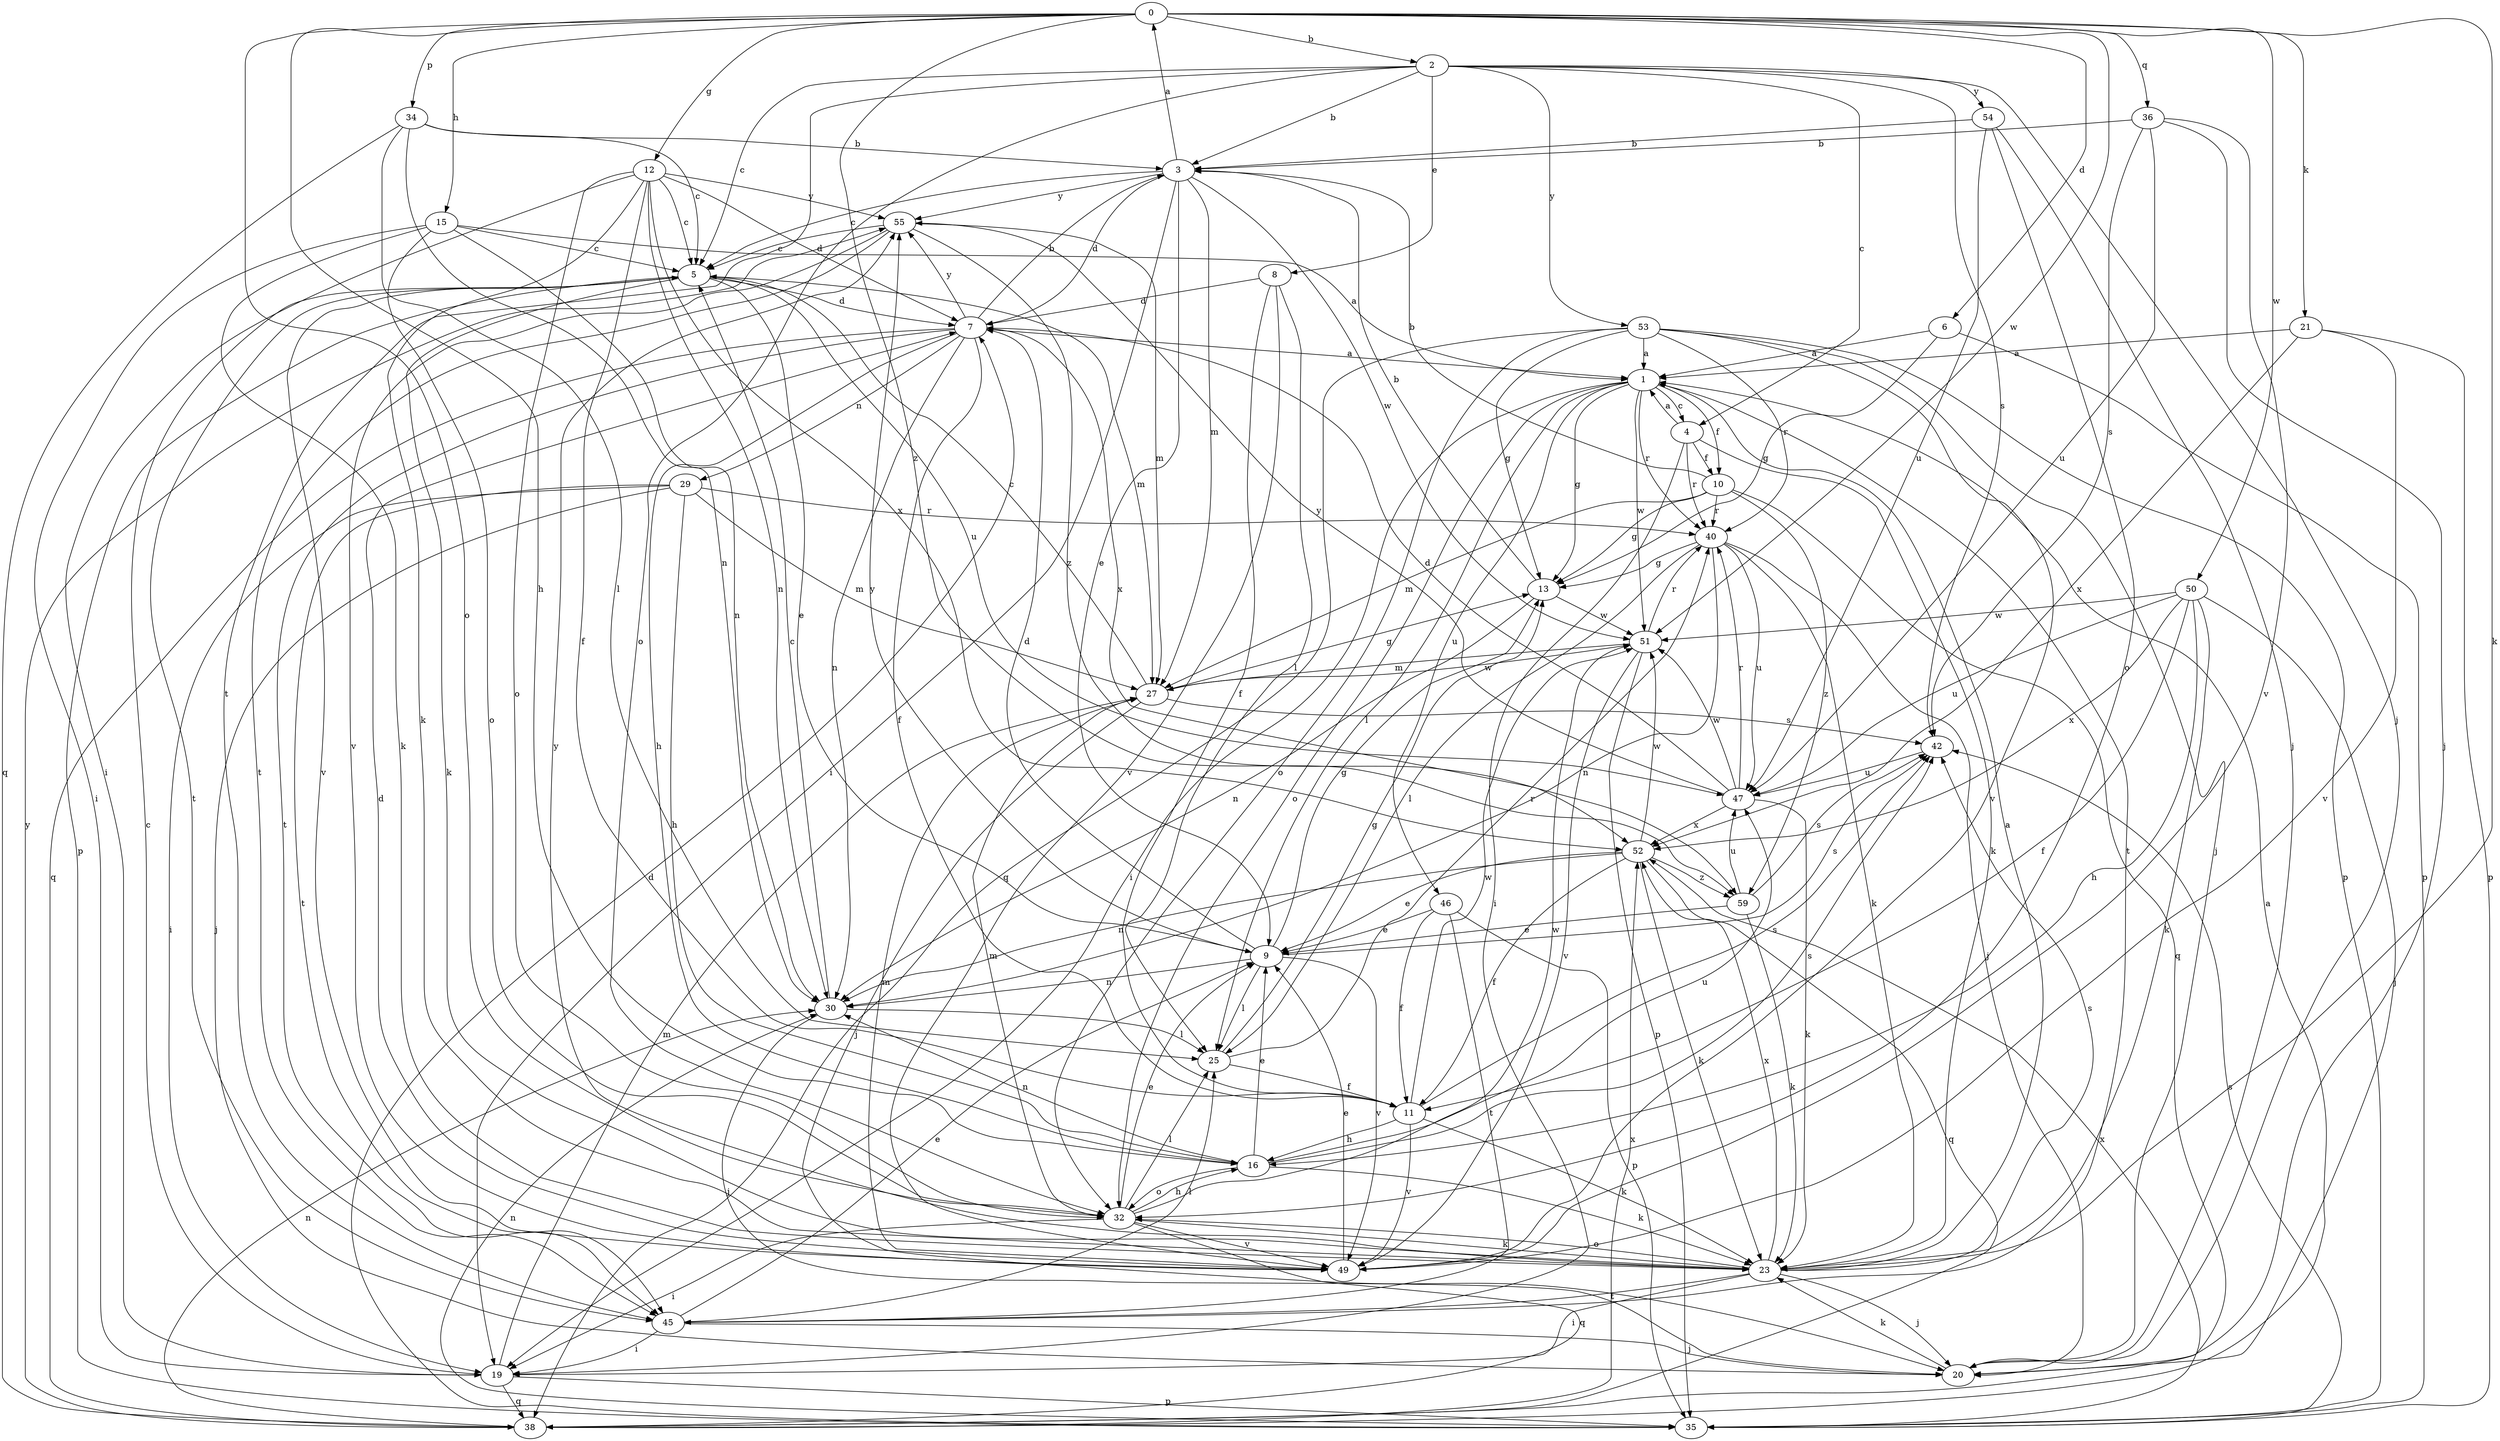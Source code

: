 strict digraph  {
0;
1;
2;
3;
4;
5;
6;
7;
8;
9;
10;
11;
12;
13;
15;
16;
19;
20;
21;
23;
25;
27;
29;
30;
32;
34;
35;
36;
38;
40;
42;
45;
46;
47;
49;
50;
51;
52;
53;
54;
55;
59;
0 -> 2  [label=b];
0 -> 6  [label=d];
0 -> 12  [label=g];
0 -> 15  [label=h];
0 -> 16  [label=h];
0 -> 21  [label=k];
0 -> 23  [label=k];
0 -> 32  [label=o];
0 -> 34  [label=p];
0 -> 36  [label=q];
0 -> 50  [label=w];
0 -> 51  [label=w];
0 -> 59  [label=z];
1 -> 4  [label=c];
1 -> 10  [label=f];
1 -> 13  [label=g];
1 -> 19  [label=i];
1 -> 25  [label=l];
1 -> 32  [label=o];
1 -> 40  [label=r];
1 -> 45  [label=t];
1 -> 46  [label=u];
1 -> 51  [label=w];
2 -> 3  [label=b];
2 -> 4  [label=c];
2 -> 5  [label=c];
2 -> 8  [label=e];
2 -> 20  [label=j];
2 -> 32  [label=o];
2 -> 42  [label=s];
2 -> 45  [label=t];
2 -> 53  [label=y];
2 -> 54  [label=y];
3 -> 0  [label=a];
3 -> 5  [label=c];
3 -> 7  [label=d];
3 -> 9  [label=e];
3 -> 19  [label=i];
3 -> 27  [label=m];
3 -> 51  [label=w];
3 -> 55  [label=y];
4 -> 1  [label=a];
4 -> 10  [label=f];
4 -> 19  [label=i];
4 -> 23  [label=k];
4 -> 40  [label=r];
5 -> 7  [label=d];
5 -> 9  [label=e];
5 -> 23  [label=k];
5 -> 27  [label=m];
5 -> 35  [label=p];
5 -> 45  [label=t];
5 -> 47  [label=u];
5 -> 49  [label=v];
6 -> 1  [label=a];
6 -> 13  [label=g];
6 -> 35  [label=p];
7 -> 1  [label=a];
7 -> 3  [label=b];
7 -> 11  [label=f];
7 -> 16  [label=h];
7 -> 29  [label=n];
7 -> 30  [label=n];
7 -> 38  [label=q];
7 -> 45  [label=t];
7 -> 52  [label=x];
7 -> 55  [label=y];
8 -> 7  [label=d];
8 -> 11  [label=f];
8 -> 25  [label=l];
8 -> 49  [label=v];
9 -> 7  [label=d];
9 -> 13  [label=g];
9 -> 25  [label=l];
9 -> 30  [label=n];
9 -> 42  [label=s];
9 -> 49  [label=v];
9 -> 55  [label=y];
10 -> 3  [label=b];
10 -> 13  [label=g];
10 -> 27  [label=m];
10 -> 38  [label=q];
10 -> 40  [label=r];
10 -> 59  [label=z];
11 -> 16  [label=h];
11 -> 23  [label=k];
11 -> 42  [label=s];
11 -> 49  [label=v];
11 -> 51  [label=w];
12 -> 5  [label=c];
12 -> 7  [label=d];
12 -> 11  [label=f];
12 -> 19  [label=i];
12 -> 23  [label=k];
12 -> 30  [label=n];
12 -> 32  [label=o];
12 -> 52  [label=x];
12 -> 55  [label=y];
13 -> 3  [label=b];
13 -> 30  [label=n];
13 -> 51  [label=w];
15 -> 1  [label=a];
15 -> 5  [label=c];
15 -> 19  [label=i];
15 -> 23  [label=k];
15 -> 30  [label=n];
15 -> 32  [label=o];
16 -> 9  [label=e];
16 -> 23  [label=k];
16 -> 30  [label=n];
16 -> 32  [label=o];
16 -> 42  [label=s];
16 -> 47  [label=u];
19 -> 5  [label=c];
19 -> 27  [label=m];
19 -> 35  [label=p];
19 -> 38  [label=q];
20 -> 23  [label=k];
21 -> 1  [label=a];
21 -> 35  [label=p];
21 -> 49  [label=v];
21 -> 52  [label=x];
23 -> 1  [label=a];
23 -> 19  [label=i];
23 -> 20  [label=j];
23 -> 32  [label=o];
23 -> 42  [label=s];
23 -> 45  [label=t];
23 -> 52  [label=x];
23 -> 55  [label=y];
25 -> 11  [label=f];
25 -> 13  [label=g];
25 -> 40  [label=r];
27 -> 5  [label=c];
27 -> 13  [label=g];
27 -> 20  [label=j];
27 -> 42  [label=s];
27 -> 51  [label=w];
29 -> 16  [label=h];
29 -> 19  [label=i];
29 -> 20  [label=j];
29 -> 27  [label=m];
29 -> 40  [label=r];
29 -> 45  [label=t];
30 -> 5  [label=c];
30 -> 20  [label=j];
30 -> 25  [label=l];
32 -> 9  [label=e];
32 -> 16  [label=h];
32 -> 19  [label=i];
32 -> 23  [label=k];
32 -> 25  [label=l];
32 -> 27  [label=m];
32 -> 38  [label=q];
32 -> 49  [label=v];
32 -> 51  [label=w];
34 -> 3  [label=b];
34 -> 5  [label=c];
34 -> 25  [label=l];
34 -> 30  [label=n];
34 -> 38  [label=q];
35 -> 7  [label=d];
35 -> 30  [label=n];
35 -> 42  [label=s];
35 -> 52  [label=x];
36 -> 3  [label=b];
36 -> 20  [label=j];
36 -> 42  [label=s];
36 -> 47  [label=u];
36 -> 49  [label=v];
38 -> 1  [label=a];
38 -> 30  [label=n];
38 -> 52  [label=x];
38 -> 55  [label=y];
40 -> 13  [label=g];
40 -> 20  [label=j];
40 -> 23  [label=k];
40 -> 25  [label=l];
40 -> 30  [label=n];
40 -> 47  [label=u];
42 -> 47  [label=u];
45 -> 9  [label=e];
45 -> 19  [label=i];
45 -> 20  [label=j];
45 -> 25  [label=l];
46 -> 9  [label=e];
46 -> 11  [label=f];
46 -> 35  [label=p];
46 -> 45  [label=t];
47 -> 7  [label=d];
47 -> 23  [label=k];
47 -> 40  [label=r];
47 -> 51  [label=w];
47 -> 52  [label=x];
47 -> 55  [label=y];
49 -> 7  [label=d];
49 -> 9  [label=e];
49 -> 27  [label=m];
50 -> 11  [label=f];
50 -> 16  [label=h];
50 -> 20  [label=j];
50 -> 23  [label=k];
50 -> 47  [label=u];
50 -> 51  [label=w];
50 -> 52  [label=x];
51 -> 27  [label=m];
51 -> 35  [label=p];
51 -> 40  [label=r];
51 -> 49  [label=v];
52 -> 9  [label=e];
52 -> 11  [label=f];
52 -> 23  [label=k];
52 -> 30  [label=n];
52 -> 38  [label=q];
52 -> 51  [label=w];
52 -> 59  [label=z];
53 -> 1  [label=a];
53 -> 13  [label=g];
53 -> 20  [label=j];
53 -> 32  [label=o];
53 -> 35  [label=p];
53 -> 38  [label=q];
53 -> 40  [label=r];
53 -> 49  [label=v];
54 -> 3  [label=b];
54 -> 20  [label=j];
54 -> 32  [label=o];
54 -> 47  [label=u];
55 -> 5  [label=c];
55 -> 27  [label=m];
55 -> 45  [label=t];
55 -> 49  [label=v];
55 -> 59  [label=z];
59 -> 9  [label=e];
59 -> 23  [label=k];
59 -> 42  [label=s];
59 -> 47  [label=u];
}
